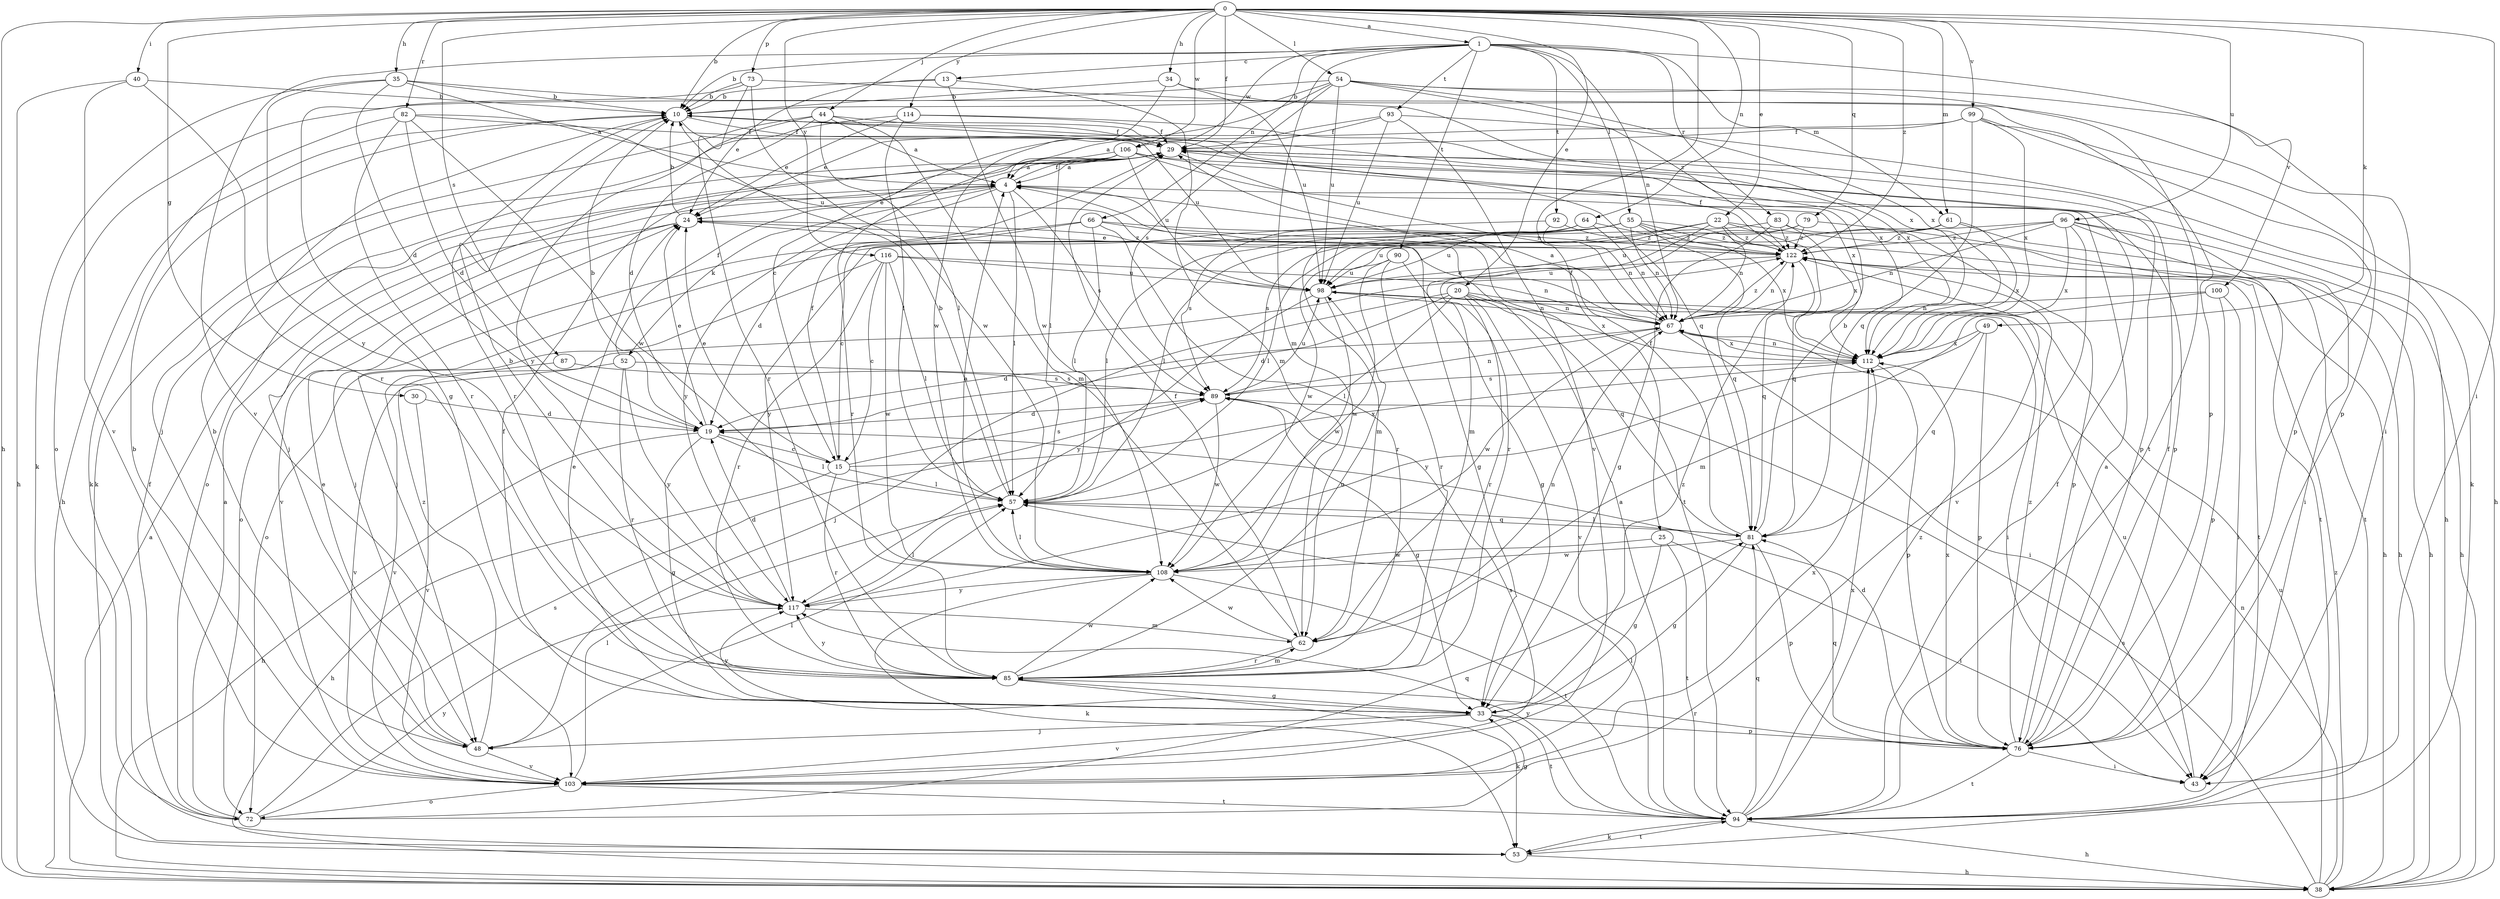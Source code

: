 strict digraph  {
0;
1;
4;
10;
13;
15;
19;
20;
22;
24;
25;
29;
30;
33;
34;
35;
38;
40;
43;
44;
48;
49;
52;
53;
54;
55;
57;
61;
62;
64;
66;
67;
72;
73;
76;
79;
81;
82;
83;
85;
87;
89;
90;
92;
93;
94;
96;
98;
99;
100;
103;
106;
108;
112;
114;
116;
117;
122;
0 -> 1  [label=a];
0 -> 10  [label=b];
0 -> 20  [label=e];
0 -> 22  [label=e];
0 -> 25  [label=f];
0 -> 29  [label=f];
0 -> 30  [label=g];
0 -> 34  [label=h];
0 -> 35  [label=h];
0 -> 38  [label=h];
0 -> 40  [label=i];
0 -> 43  [label=i];
0 -> 44  [label=j];
0 -> 49  [label=k];
0 -> 54  [label=l];
0 -> 61  [label=m];
0 -> 64  [label=n];
0 -> 73  [label=p];
0 -> 79  [label=q];
0 -> 82  [label=r];
0 -> 87  [label=s];
0 -> 96  [label=u];
0 -> 99  [label=v];
0 -> 106  [label=w];
0 -> 114  [label=y];
0 -> 116  [label=y];
0 -> 122  [label=z];
1 -> 10  [label=b];
1 -> 13  [label=c];
1 -> 55  [label=l];
1 -> 61  [label=m];
1 -> 62  [label=m];
1 -> 66  [label=n];
1 -> 67  [label=n];
1 -> 83  [label=r];
1 -> 90  [label=t];
1 -> 92  [label=t];
1 -> 93  [label=t];
1 -> 100  [label=v];
1 -> 103  [label=v];
1 -> 106  [label=w];
4 -> 24  [label=e];
4 -> 29  [label=f];
4 -> 52  [label=k];
4 -> 57  [label=l];
4 -> 89  [label=s];
4 -> 94  [label=t];
4 -> 117  [label=y];
10 -> 29  [label=f];
10 -> 38  [label=h];
10 -> 81  [label=q];
10 -> 85  [label=r];
10 -> 98  [label=u];
10 -> 112  [label=x];
13 -> 10  [label=b];
13 -> 24  [label=e];
13 -> 62  [label=m];
13 -> 108  [label=w];
15 -> 24  [label=e];
15 -> 29  [label=f];
15 -> 38  [label=h];
15 -> 57  [label=l];
15 -> 85  [label=r];
15 -> 89  [label=s];
15 -> 112  [label=x];
19 -> 10  [label=b];
19 -> 15  [label=c];
19 -> 24  [label=e];
19 -> 33  [label=g];
19 -> 38  [label=h];
19 -> 57  [label=l];
20 -> 19  [label=d];
20 -> 48  [label=j];
20 -> 57  [label=l];
20 -> 67  [label=n];
20 -> 81  [label=q];
20 -> 85  [label=r];
20 -> 103  [label=v];
20 -> 112  [label=x];
22 -> 38  [label=h];
22 -> 57  [label=l];
22 -> 62  [label=m];
22 -> 67  [label=n];
22 -> 81  [label=q];
22 -> 89  [label=s];
22 -> 122  [label=z];
24 -> 10  [label=b];
24 -> 72  [label=o];
24 -> 103  [label=v];
24 -> 122  [label=z];
25 -> 33  [label=g];
25 -> 43  [label=i];
25 -> 94  [label=t];
25 -> 108  [label=w];
29 -> 4  [label=a];
29 -> 67  [label=n];
29 -> 76  [label=p];
30 -> 19  [label=d];
30 -> 103  [label=v];
33 -> 24  [label=e];
33 -> 29  [label=f];
33 -> 48  [label=j];
33 -> 76  [label=p];
33 -> 94  [label=t];
33 -> 103  [label=v];
33 -> 117  [label=y];
33 -> 122  [label=z];
34 -> 10  [label=b];
34 -> 43  [label=i];
34 -> 98  [label=u];
34 -> 108  [label=w];
35 -> 4  [label=a];
35 -> 10  [label=b];
35 -> 19  [label=d];
35 -> 53  [label=k];
35 -> 76  [label=p];
35 -> 117  [label=y];
38 -> 4  [label=a];
38 -> 67  [label=n];
38 -> 89  [label=s];
38 -> 98  [label=u];
38 -> 122  [label=z];
40 -> 10  [label=b];
40 -> 38  [label=h];
40 -> 85  [label=r];
40 -> 103  [label=v];
43 -> 98  [label=u];
44 -> 4  [label=a];
44 -> 19  [label=d];
44 -> 29  [label=f];
44 -> 53  [label=k];
44 -> 57  [label=l];
44 -> 62  [label=m];
44 -> 117  [label=y];
48 -> 10  [label=b];
48 -> 24  [label=e];
48 -> 57  [label=l];
48 -> 103  [label=v];
48 -> 122  [label=z];
49 -> 76  [label=p];
49 -> 81  [label=q];
49 -> 112  [label=x];
49 -> 117  [label=y];
52 -> 29  [label=f];
52 -> 85  [label=r];
52 -> 89  [label=s];
52 -> 103  [label=v];
52 -> 117  [label=y];
53 -> 38  [label=h];
53 -> 94  [label=t];
54 -> 10  [label=b];
54 -> 15  [label=c];
54 -> 72  [label=o];
54 -> 76  [label=p];
54 -> 89  [label=s];
54 -> 94  [label=t];
54 -> 98  [label=u];
54 -> 112  [label=x];
54 -> 122  [label=z];
55 -> 38  [label=h];
55 -> 57  [label=l];
55 -> 62  [label=m];
55 -> 67  [label=n];
55 -> 81  [label=q];
55 -> 98  [label=u];
55 -> 112  [label=x];
55 -> 117  [label=y];
55 -> 122  [label=z];
57 -> 10  [label=b];
57 -> 81  [label=q];
61 -> 38  [label=h];
61 -> 98  [label=u];
61 -> 112  [label=x];
61 -> 122  [label=z];
62 -> 29  [label=f];
62 -> 67  [label=n];
62 -> 85  [label=r];
62 -> 108  [label=w];
64 -> 67  [label=n];
64 -> 89  [label=s];
64 -> 98  [label=u];
64 -> 122  [label=z];
66 -> 15  [label=c];
66 -> 19  [label=d];
66 -> 33  [label=g];
66 -> 57  [label=l];
66 -> 85  [label=r];
66 -> 122  [label=z];
67 -> 4  [label=a];
67 -> 19  [label=d];
67 -> 24  [label=e];
67 -> 43  [label=i];
67 -> 108  [label=w];
67 -> 112  [label=x];
67 -> 122  [label=z];
72 -> 4  [label=a];
72 -> 29  [label=f];
72 -> 33  [label=g];
72 -> 81  [label=q];
72 -> 89  [label=s];
72 -> 117  [label=y];
73 -> 10  [label=b];
73 -> 33  [label=g];
73 -> 85  [label=r];
73 -> 108  [label=w];
73 -> 112  [label=x];
76 -> 4  [label=a];
76 -> 19  [label=d];
76 -> 29  [label=f];
76 -> 43  [label=i];
76 -> 81  [label=q];
76 -> 85  [label=r];
76 -> 94  [label=t];
76 -> 112  [label=x];
76 -> 122  [label=z];
79 -> 57  [label=l];
79 -> 85  [label=r];
79 -> 94  [label=t];
79 -> 122  [label=z];
81 -> 10  [label=b];
81 -> 29  [label=f];
81 -> 33  [label=g];
81 -> 57  [label=l];
81 -> 76  [label=p];
81 -> 108  [label=w];
82 -> 19  [label=d];
82 -> 29  [label=f];
82 -> 53  [label=k];
82 -> 85  [label=r];
82 -> 98  [label=u];
82 -> 108  [label=w];
83 -> 33  [label=g];
83 -> 48  [label=j];
83 -> 76  [label=p];
83 -> 112  [label=x];
83 -> 122  [label=z];
85 -> 33  [label=g];
85 -> 53  [label=k];
85 -> 62  [label=m];
85 -> 98  [label=u];
85 -> 108  [label=w];
85 -> 117  [label=y];
87 -> 89  [label=s];
87 -> 103  [label=v];
89 -> 19  [label=d];
89 -> 33  [label=g];
89 -> 67  [label=n];
89 -> 98  [label=u];
89 -> 108  [label=w];
90 -> 33  [label=g];
90 -> 85  [label=r];
90 -> 98  [label=u];
90 -> 108  [label=w];
92 -> 48  [label=j];
92 -> 67  [label=n];
92 -> 122  [label=z];
93 -> 4  [label=a];
93 -> 29  [label=f];
93 -> 38  [label=h];
93 -> 98  [label=u];
93 -> 103  [label=v];
94 -> 4  [label=a];
94 -> 29  [label=f];
94 -> 38  [label=h];
94 -> 53  [label=k];
94 -> 57  [label=l];
94 -> 81  [label=q];
94 -> 112  [label=x];
94 -> 117  [label=y];
94 -> 122  [label=z];
96 -> 38  [label=h];
96 -> 43  [label=i];
96 -> 67  [label=n];
96 -> 94  [label=t];
96 -> 103  [label=v];
96 -> 108  [label=w];
96 -> 112  [label=x];
96 -> 122  [label=z];
98 -> 43  [label=i];
98 -> 67  [label=n];
98 -> 108  [label=w];
98 -> 117  [label=y];
99 -> 24  [label=e];
99 -> 29  [label=f];
99 -> 53  [label=k];
99 -> 76  [label=p];
99 -> 81  [label=q];
99 -> 112  [label=x];
100 -> 43  [label=i];
100 -> 62  [label=m];
100 -> 67  [label=n];
100 -> 76  [label=p];
103 -> 10  [label=b];
103 -> 57  [label=l];
103 -> 72  [label=o];
103 -> 89  [label=s];
103 -> 94  [label=t];
103 -> 112  [label=x];
106 -> 4  [label=a];
106 -> 38  [label=h];
106 -> 48  [label=j];
106 -> 57  [label=l];
106 -> 72  [label=o];
106 -> 76  [label=p];
106 -> 85  [label=r];
106 -> 98  [label=u];
106 -> 112  [label=x];
108 -> 4  [label=a];
108 -> 53  [label=k];
108 -> 57  [label=l];
108 -> 94  [label=t];
108 -> 117  [label=y];
112 -> 67  [label=n];
112 -> 76  [label=p];
112 -> 89  [label=s];
114 -> 24  [label=e];
114 -> 29  [label=f];
114 -> 48  [label=j];
114 -> 57  [label=l];
114 -> 112  [label=x];
116 -> 15  [label=c];
116 -> 57  [label=l];
116 -> 67  [label=n];
116 -> 72  [label=o];
116 -> 85  [label=r];
116 -> 98  [label=u];
116 -> 108  [label=w];
117 -> 10  [label=b];
117 -> 19  [label=d];
117 -> 57  [label=l];
117 -> 62  [label=m];
122 -> 24  [label=e];
122 -> 29  [label=f];
122 -> 67  [label=n];
122 -> 81  [label=q];
122 -> 94  [label=t];
122 -> 98  [label=u];
}
